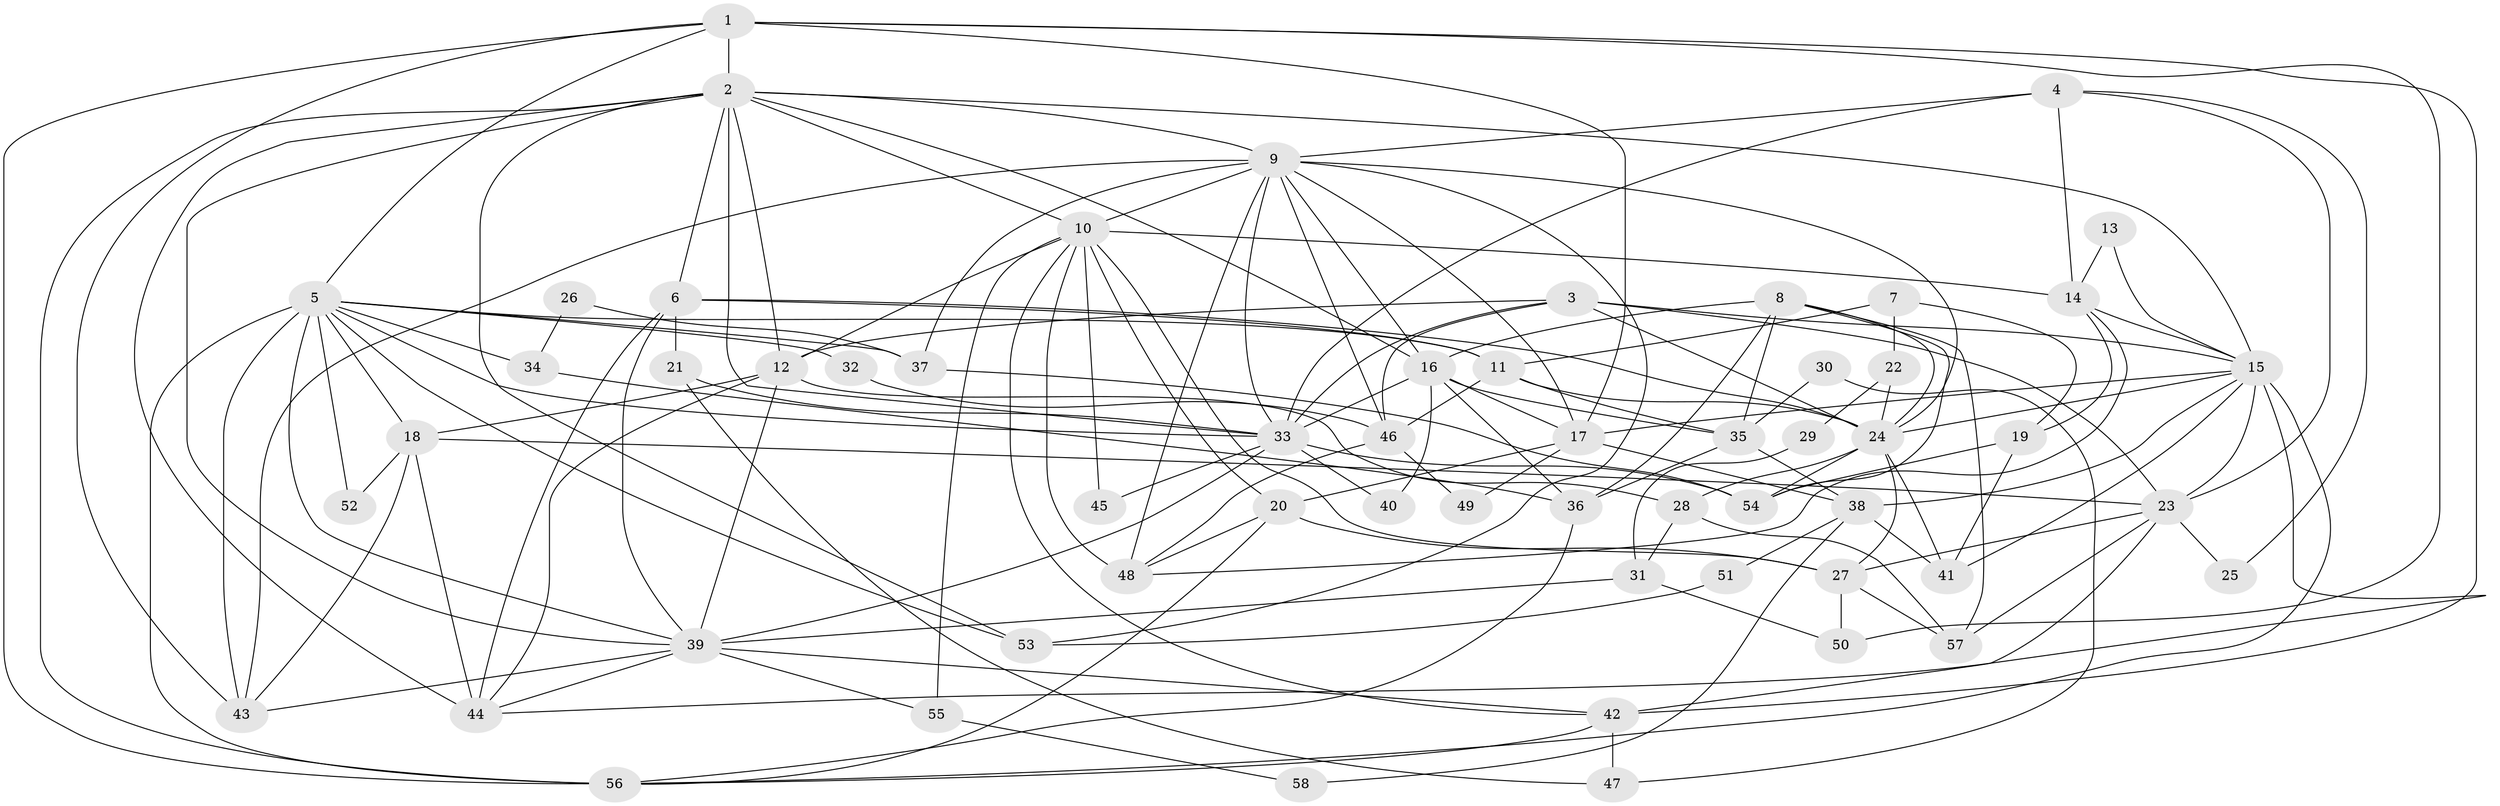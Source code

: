 // original degree distribution, {5: 0.23478260869565218, 7: 0.02608695652173913, 2: 0.21739130434782608, 3: 0.1565217391304348, 6: 0.1391304347826087, 4: 0.22608695652173913}
// Generated by graph-tools (version 1.1) at 2025/36/03/09/25 02:36:00]
// undirected, 58 vertices, 154 edges
graph export_dot {
graph [start="1"]
  node [color=gray90,style=filled];
  1;
  2;
  3;
  4;
  5;
  6;
  7;
  8;
  9;
  10;
  11;
  12;
  13;
  14;
  15;
  16;
  17;
  18;
  19;
  20;
  21;
  22;
  23;
  24;
  25;
  26;
  27;
  28;
  29;
  30;
  31;
  32;
  33;
  34;
  35;
  36;
  37;
  38;
  39;
  40;
  41;
  42;
  43;
  44;
  45;
  46;
  47;
  48;
  49;
  50;
  51;
  52;
  53;
  54;
  55;
  56;
  57;
  58;
  1 -- 2 [weight=2.0];
  1 -- 5 [weight=1.0];
  1 -- 17 [weight=1.0];
  1 -- 42 [weight=1.0];
  1 -- 43 [weight=1.0];
  1 -- 50 [weight=1.0];
  1 -- 56 [weight=1.0];
  2 -- 6 [weight=1.0];
  2 -- 9 [weight=1.0];
  2 -- 10 [weight=1.0];
  2 -- 12 [weight=1.0];
  2 -- 15 [weight=2.0];
  2 -- 16 [weight=1.0];
  2 -- 33 [weight=2.0];
  2 -- 39 [weight=1.0];
  2 -- 44 [weight=2.0];
  2 -- 53 [weight=1.0];
  2 -- 56 [weight=1.0];
  3 -- 12 [weight=1.0];
  3 -- 15 [weight=1.0];
  3 -- 23 [weight=1.0];
  3 -- 24 [weight=1.0];
  3 -- 33 [weight=1.0];
  3 -- 46 [weight=1.0];
  4 -- 9 [weight=1.0];
  4 -- 14 [weight=1.0];
  4 -- 23 [weight=1.0];
  4 -- 25 [weight=1.0];
  4 -- 33 [weight=1.0];
  5 -- 11 [weight=1.0];
  5 -- 18 [weight=1.0];
  5 -- 32 [weight=1.0];
  5 -- 33 [weight=1.0];
  5 -- 34 [weight=1.0];
  5 -- 37 [weight=1.0];
  5 -- 39 [weight=1.0];
  5 -- 43 [weight=2.0];
  5 -- 52 [weight=1.0];
  5 -- 53 [weight=1.0];
  5 -- 56 [weight=2.0];
  6 -- 11 [weight=1.0];
  6 -- 21 [weight=1.0];
  6 -- 24 [weight=1.0];
  6 -- 39 [weight=1.0];
  6 -- 44 [weight=1.0];
  7 -- 11 [weight=1.0];
  7 -- 19 [weight=1.0];
  7 -- 22 [weight=1.0];
  8 -- 16 [weight=1.0];
  8 -- 24 [weight=2.0];
  8 -- 35 [weight=1.0];
  8 -- 36 [weight=2.0];
  8 -- 54 [weight=1.0];
  8 -- 57 [weight=1.0];
  9 -- 10 [weight=2.0];
  9 -- 16 [weight=1.0];
  9 -- 17 [weight=1.0];
  9 -- 24 [weight=2.0];
  9 -- 33 [weight=1.0];
  9 -- 37 [weight=1.0];
  9 -- 43 [weight=1.0];
  9 -- 46 [weight=1.0];
  9 -- 48 [weight=1.0];
  9 -- 53 [weight=1.0];
  10 -- 12 [weight=1.0];
  10 -- 14 [weight=1.0];
  10 -- 20 [weight=1.0];
  10 -- 27 [weight=1.0];
  10 -- 42 [weight=1.0];
  10 -- 45 [weight=1.0];
  10 -- 48 [weight=1.0];
  10 -- 55 [weight=1.0];
  11 -- 24 [weight=1.0];
  11 -- 35 [weight=1.0];
  11 -- 46 [weight=1.0];
  12 -- 18 [weight=1.0];
  12 -- 28 [weight=1.0];
  12 -- 39 [weight=2.0];
  12 -- 44 [weight=1.0];
  13 -- 14 [weight=1.0];
  13 -- 15 [weight=1.0];
  14 -- 15 [weight=1.0];
  14 -- 19 [weight=1.0];
  14 -- 48 [weight=1.0];
  15 -- 17 [weight=1.0];
  15 -- 23 [weight=1.0];
  15 -- 24 [weight=3.0];
  15 -- 38 [weight=1.0];
  15 -- 41 [weight=1.0];
  15 -- 44 [weight=1.0];
  15 -- 56 [weight=1.0];
  16 -- 17 [weight=2.0];
  16 -- 33 [weight=1.0];
  16 -- 35 [weight=1.0];
  16 -- 36 [weight=1.0];
  16 -- 40 [weight=1.0];
  17 -- 20 [weight=1.0];
  17 -- 38 [weight=1.0];
  17 -- 49 [weight=1.0];
  18 -- 23 [weight=1.0];
  18 -- 43 [weight=1.0];
  18 -- 44 [weight=1.0];
  18 -- 52 [weight=1.0];
  19 -- 41 [weight=1.0];
  19 -- 54 [weight=1.0];
  20 -- 27 [weight=1.0];
  20 -- 48 [weight=1.0];
  20 -- 56 [weight=1.0];
  21 -- 33 [weight=1.0];
  21 -- 47 [weight=1.0];
  22 -- 24 [weight=1.0];
  22 -- 29 [weight=1.0];
  23 -- 25 [weight=1.0];
  23 -- 27 [weight=2.0];
  23 -- 42 [weight=1.0];
  23 -- 57 [weight=1.0];
  24 -- 27 [weight=1.0];
  24 -- 28 [weight=1.0];
  24 -- 41 [weight=1.0];
  24 -- 54 [weight=1.0];
  26 -- 34 [weight=1.0];
  26 -- 37 [weight=1.0];
  27 -- 50 [weight=1.0];
  27 -- 57 [weight=1.0];
  28 -- 31 [weight=1.0];
  28 -- 57 [weight=1.0];
  29 -- 31 [weight=1.0];
  30 -- 35 [weight=1.0];
  30 -- 47 [weight=1.0];
  31 -- 39 [weight=1.0];
  31 -- 50 [weight=1.0];
  32 -- 46 [weight=1.0];
  33 -- 39 [weight=1.0];
  33 -- 40 [weight=1.0];
  33 -- 45 [weight=1.0];
  33 -- 54 [weight=1.0];
  34 -- 36 [weight=1.0];
  35 -- 36 [weight=1.0];
  35 -- 38 [weight=1.0];
  36 -- 56 [weight=1.0];
  37 -- 54 [weight=1.0];
  38 -- 41 [weight=2.0];
  38 -- 51 [weight=1.0];
  38 -- 58 [weight=1.0];
  39 -- 42 [weight=1.0];
  39 -- 43 [weight=1.0];
  39 -- 44 [weight=1.0];
  39 -- 55 [weight=1.0];
  42 -- 47 [weight=1.0];
  42 -- 56 [weight=1.0];
  46 -- 48 [weight=1.0];
  46 -- 49 [weight=1.0];
  51 -- 53 [weight=1.0];
  55 -- 58 [weight=1.0];
}

